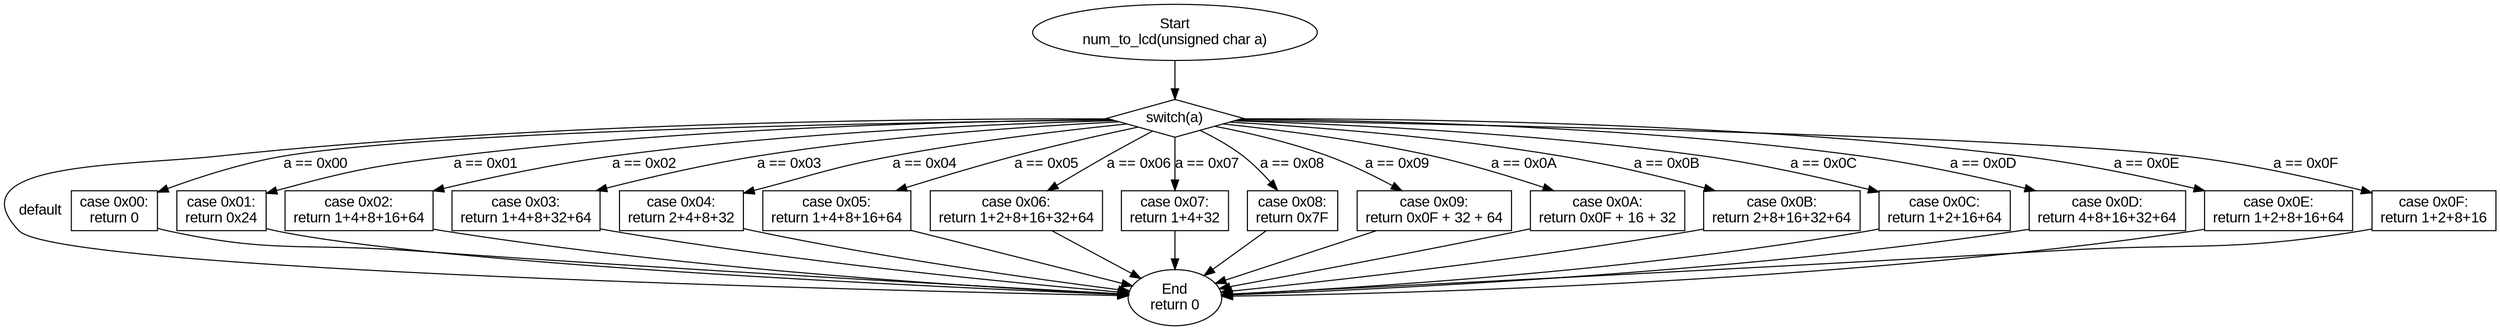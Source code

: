 digraph num_to_lcd {
    rankdir=TB;
    node [shape=box, fontname=Arial];
    edge [fontname=Arial];

    start [label="Start\nnum_to_lcd(unsigned char a)", shape=ellipse];
    end [label="End\nreturn 0", shape=ellipse];
    switch_node [label="switch(a)", shape=diamond];
    
    case_0 [label="case 0x00:\nreturn 0"];
    case_1 [label="case 0x01:\nreturn 0x24"];
    case_2 [label="case 0x02:\nreturn 1+4+8+16+64"];
    case_3 [label="case 0x03:\nreturn 1+4+8+32+64"];
    case_4 [label="case 0x04:\nreturn 2+4+8+32"];
    case_5 [label="case 0x05:\nreturn 1+4+8+16+64"];
    case_6 [label="case 0x06:\nreturn 1+2+8+16+32+64"];
    case_7 [label="case 0x07:\nreturn 1+4+32"];
    case_8 [label="case 0x08:\nreturn 0x7F"];
    case_9 [label="case 0x09:\nreturn 0x0F + 32 + 64"];
    case_A [label="case 0x0A:\nreturn 0x0F + 16 + 32"];
    case_B [label="case 0x0B:\nreturn 2+8+16+32+64"];
    case_C [label="case 0x0C:\nreturn 1+2+16+64"];
    case_D [label="case 0x0D:\nreturn 4+8+16+32+64"];
    case_E [label="case 0x0E:\nreturn 1+2+8+16+64"];
    case_F [label="case 0x0F:\nreturn 1+2+8+16"];
    
    start -> switch_node;
    switch_node -> case_0 [label="a == 0x00"];
    switch_node -> case_1 [label="a == 0x01"];
    switch_node -> case_2 [label="a == 0x02"];
    switch_node -> case_3 [label="a == 0x03"];
    switch_node -> case_4 [label="a == 0x04"];
    switch_node -> case_5 [label="a == 0x05"];
    switch_node -> case_6 [label="a == 0x06"];
    switch_node -> case_7 [label="a == 0x07"];
    switch_node -> case_8 [label="a == 0x08"];
    switch_node -> case_9 [label="a == 0x09"];
    switch_node -> case_A [label="a == 0x0A"];
    switch_node -> case_B [label="a == 0x0B"];
    switch_node -> case_C [label="a == 0x0C"];
    switch_node -> case_D [label="a == 0x0D"];
    switch_node -> case_E [label="a == 0x0E"];
    switch_node -> case_F [label="a == 0x0F"];
    switch_node -> end [label="default"];
    
    case_0 -> end;
    case_1 -> end;
    case_2 -> end;
    case_3 -> end;
    case_4 -> end;
    case_5 -> end;
    case_6 -> end;
    case_7 -> end;
    case_8 -> end;
    case_9 -> end;
    case_A -> end;
    case_B -> end;
    case_C -> end;
    case_D -> end;
    case_E -> end;
    case_F -> end;
}